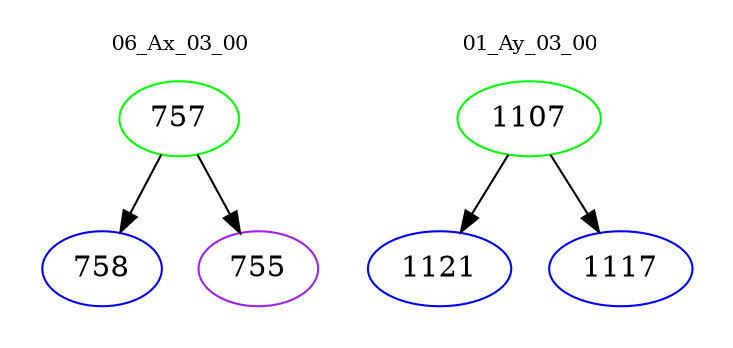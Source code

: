 digraph{
subgraph cluster_0 {
color = white
label = "06_Ax_03_00";
fontsize=10;
T0_757 [label="757", color="green"]
T0_757 -> T0_758 [color="black"]
T0_758 [label="758", color="blue"]
T0_757 -> T0_755 [color="black"]
T0_755 [label="755", color="purple"]
}
subgraph cluster_1 {
color = white
label = "01_Ay_03_00";
fontsize=10;
T1_1107 [label="1107", color="green"]
T1_1107 -> T1_1121 [color="black"]
T1_1121 [label="1121", color="blue"]
T1_1107 -> T1_1117 [color="black"]
T1_1117 [label="1117", color="blue"]
}
}
